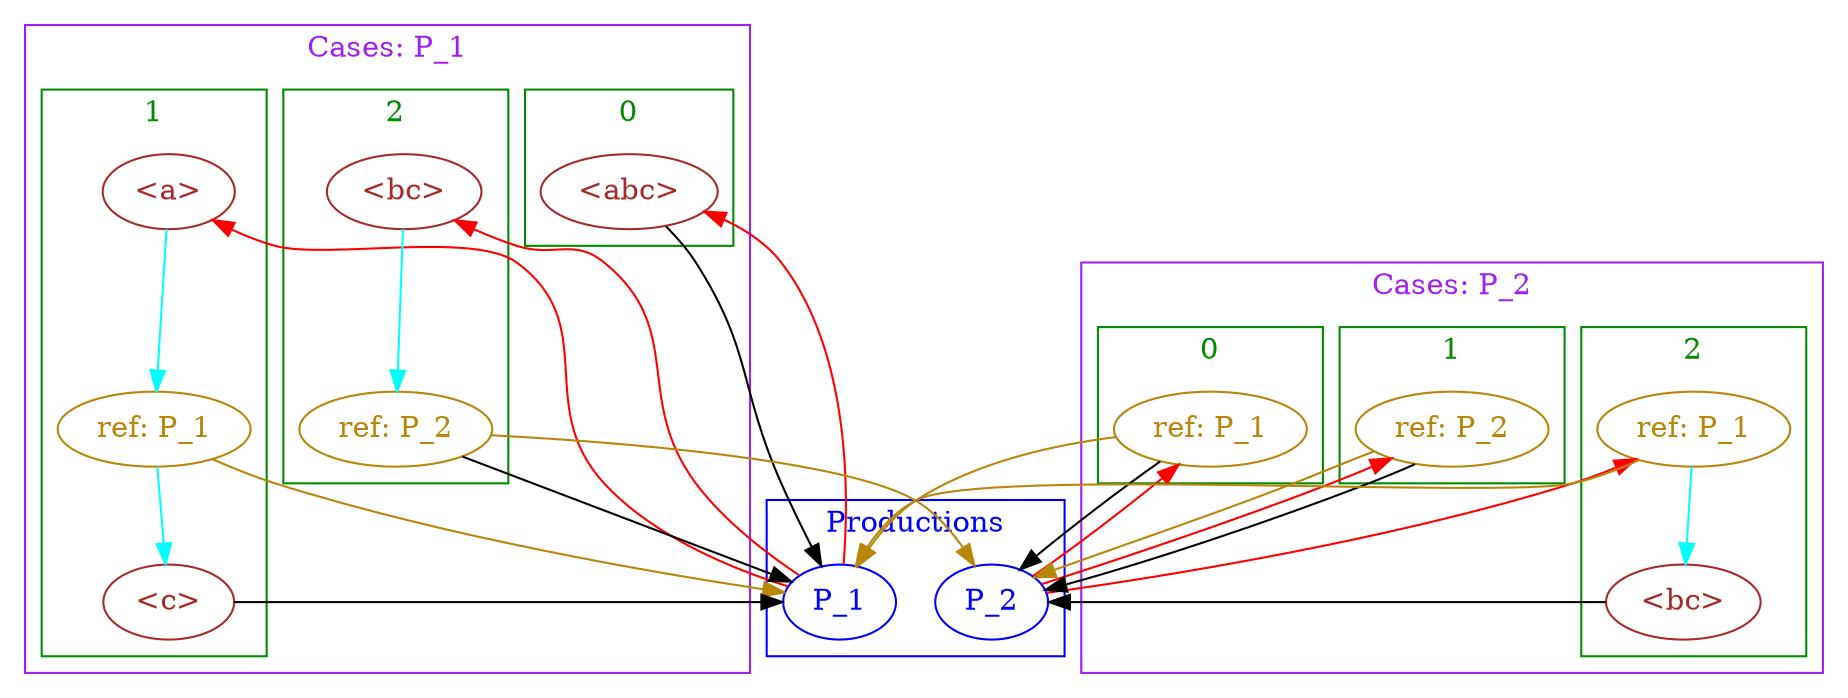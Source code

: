 digraph test_sp_graph {
  compound = true;

  subgraph prods {
    label = "Productions";
    cluster = true;
    rank = same;

    color = "blue";
    fontcolor = "blue";
    node [color="blue", fontcolor="blue", ];

    prod_P_1[label="P_1", ];
    prod_P_2[label="P_2", ];
  }

  subgraph P_1_prod {
    label = "Cases: P_1";
    cluster = true;
    rank = same;

    color = "purple";
    fontcolor = "purple";

    subgraph P_1_case_0 {
      label = "0";
      cluster = true;
      rank = same;

      color = "green4";
      fontcolor = "green4";

      vertex_0[label="<abc>", color="brown", fontcolor="brown", ];
    }
    subgraph P_1_case_1 {
      label = "1";
      cluster = true;
      rank = same;

      color = "green4";
      fontcolor = "green4";

      vertex_1[label="<a>", color="brown", fontcolor="brown", ];
      vertex_2[label="ref: P_1", color="darkgoldenrod", fontcolor="darkgoldenrod", ];
      vertex_3[label="<c>", color="brown", fontcolor="brown", ];
    }
    subgraph P_1_case_2 {
      label = "2";
      cluster = true;
      rank = same;

      color = "green4";
      fontcolor = "green4";

      vertex_4[label="<bc>", color="brown", fontcolor="brown", ];
      vertex_5[label="ref: P_2", color="darkgoldenrod", fontcolor="darkgoldenrod", ];
    }
  }

  prod_P_1 -> vertex_0[color="red", ];

  vertex_0 -> prod_P_1[color="black", ];

  prod_P_1 -> vertex_1[color="red", ];

  vertex_2 -> prod_P_1[color="darkgoldenrod", ];

  vertex_1 -> vertex_2[color="aqua", ];

  vertex_2 -> vertex_3[color="aqua", ];

  vertex_3 -> prod_P_1[color="black", ];

  prod_P_1 -> vertex_4[color="red", ];

  vertex_5 -> prod_P_2[color="darkgoldenrod", ];

  vertex_4 -> vertex_5[color="aqua", ];

  vertex_5 -> prod_P_1[color="black", ];

  subgraph P_2_prod {
    label = "Cases: P_2";
    cluster = true;
    rank = same;

    color = "purple";
    fontcolor = "purple";

    subgraph P_2_case_0 {
      label = "0";
      cluster = true;
      rank = same;

      color = "green4";
      fontcolor = "green4";

      vertex_6[label="ref: P_1", color="darkgoldenrod", fontcolor="darkgoldenrod", ];
    }
    subgraph P_2_case_1 {
      label = "1";
      cluster = true;
      rank = same;

      color = "green4";
      fontcolor = "green4";

      vertex_7[label="ref: P_2", color="darkgoldenrod", fontcolor="darkgoldenrod", ];
    }
    subgraph P_2_case_2 {
      label = "2";
      cluster = true;
      rank = same;

      color = "green4";
      fontcolor = "green4";

      vertex_8[label="ref: P_1", color="darkgoldenrod", fontcolor="darkgoldenrod", ];
      vertex_9[label="<bc>", color="brown", fontcolor="brown", ];
    }
  }

  vertex_6 -> prod_P_1[color="darkgoldenrod", ];

  prod_P_2 -> vertex_6[color="red", ];

  vertex_6 -> prod_P_2[color="black", ];

  vertex_7 -> prod_P_2[color="darkgoldenrod", ];

  prod_P_2 -> vertex_7[color="red", ];

  vertex_7 -> prod_P_2[color="black", ];

  vertex_8 -> prod_P_1[color="darkgoldenrod", ];

  prod_P_2 -> vertex_8[color="red", ];

  vertex_8 -> vertex_9[color="aqua", ];

  vertex_9 -> prod_P_2[color="black", ];
}

